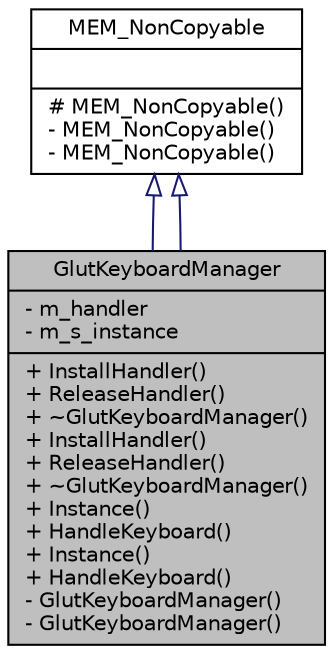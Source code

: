 digraph G
{
  edge [fontname="Helvetica",fontsize="10",labelfontname="Helvetica",labelfontsize="10"];
  node [fontname="Helvetica",fontsize="10",shape=record];
  Node1 [label="{GlutKeyboardManager\n|- m_handler\l- m_s_instance\l|+ InstallHandler()\l+ ReleaseHandler()\l+ ~GlutKeyboardManager()\l+ InstallHandler()\l+ ReleaseHandler()\l+ ~GlutKeyboardManager()\l+ Instance()\l+ HandleKeyboard()\l+ Instance()\l+ HandleKeyboard()\l- GlutKeyboardManager()\l- GlutKeyboardManager()\l}",height=0.2,width=0.4,color="black", fillcolor="grey75", style="filled" fontcolor="black"];
  Node2 -> Node1 [dir=back,color="midnightblue",fontsize="10",style="solid",arrowtail="empty",fontname="Helvetica"];
  Node2 [label="{MEM_NonCopyable\n||# MEM_NonCopyable()\l- MEM_NonCopyable()\l- MEM_NonCopyable()\l}",height=0.2,width=0.4,color="black", fillcolor="white", style="filled",URL="$d0/d40/classMEM__NonCopyable.html"];
  Node2 -> Node1 [dir=back,color="midnightblue",fontsize="10",style="solid",arrowtail="empty",fontname="Helvetica"];
}
